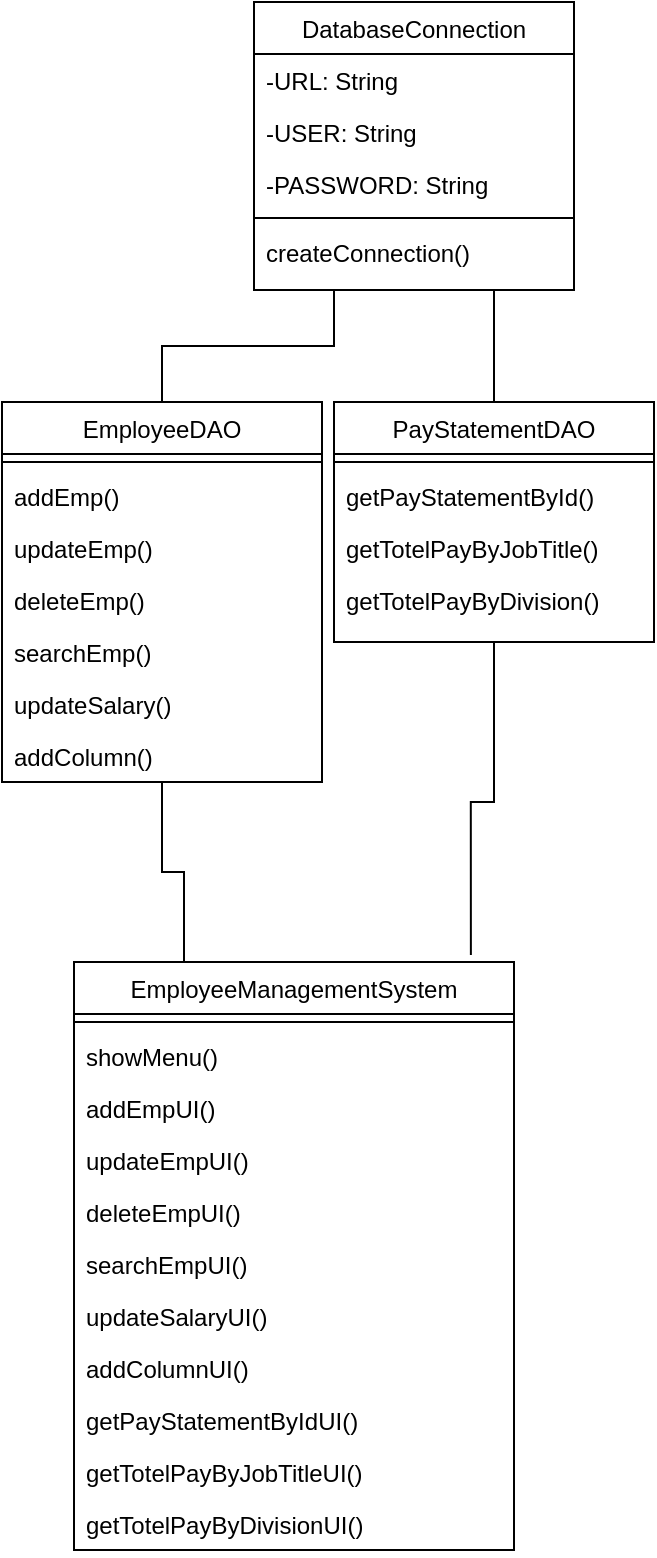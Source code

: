 <mxfile version="24.7.1" type="github">
  <diagram id="C5RBs43oDa-KdzZeNtuy" name="Page-1">
    <mxGraphModel dx="823" dy="1540" grid="1" gridSize="10" guides="1" tooltips="1" connect="1" arrows="1" fold="1" page="1" pageScale="1" pageWidth="827" pageHeight="1169" math="0" shadow="0">
      <root>
        <mxCell id="WIyWlLk6GJQsqaUBKTNV-0" />
        <mxCell id="WIyWlLk6GJQsqaUBKTNV-1" parent="WIyWlLk6GJQsqaUBKTNV-0" />
        <mxCell id="AhQCmia05qZnpwj6XjRJ-30" style="edgeStyle=orthogonalEdgeStyle;rounded=0;orthogonalLoop=1;jettySize=auto;html=1;entryX=0.25;entryY=0;entryDx=0;entryDy=0;endArrow=none;endFill=0;" parent="WIyWlLk6GJQsqaUBKTNV-1" source="zkfFHV4jXpPFQw0GAbJ--6" target="AhQCmia05qZnpwj6XjRJ-11" edge="1">
          <mxGeometry relative="1" as="geometry" />
        </mxCell>
        <mxCell id="AhQCmia05qZnpwj6XjRJ-41" style="edgeStyle=orthogonalEdgeStyle;rounded=0;orthogonalLoop=1;jettySize=auto;html=1;entryX=0.25;entryY=1;entryDx=0;entryDy=0;endArrow=none;endFill=0;startArrow=none;startFill=0;" parent="WIyWlLk6GJQsqaUBKTNV-1" source="zkfFHV4jXpPFQw0GAbJ--6" target="AhQCmia05qZnpwj6XjRJ-16" edge="1">
          <mxGeometry relative="1" as="geometry">
            <mxPoint x="300" y="160" as="targetPoint" />
          </mxGeometry>
        </mxCell>
        <mxCell id="zkfFHV4jXpPFQw0GAbJ--6" value="EmployeeDAO" style="swimlane;fontStyle=0;align=center;verticalAlign=top;childLayout=stackLayout;horizontal=1;startSize=26;horizontalStack=0;resizeParent=1;resizeLast=0;collapsible=1;marginBottom=0;rounded=0;shadow=0;strokeWidth=1;" parent="WIyWlLk6GJQsqaUBKTNV-1" vertex="1">
          <mxGeometry x="254" y="270" width="160" height="190" as="geometry">
            <mxRectangle x="130" y="380" width="160" height="26" as="alternateBounds" />
          </mxGeometry>
        </mxCell>
        <mxCell id="zkfFHV4jXpPFQw0GAbJ--9" value="" style="line;html=1;strokeWidth=1;align=left;verticalAlign=middle;spacingTop=-1;spacingLeft=3;spacingRight=3;rotatable=0;labelPosition=right;points=[];portConstraint=eastwest;" parent="zkfFHV4jXpPFQw0GAbJ--6" vertex="1">
          <mxGeometry y="26" width="160" height="8" as="geometry" />
        </mxCell>
        <mxCell id="AhQCmia05qZnpwj6XjRJ-0" value="addEmp()" style="text;align=left;verticalAlign=top;spacingLeft=4;spacingRight=4;overflow=hidden;rotatable=0;points=[[0,0.5],[1,0.5]];portConstraint=eastwest;" parent="zkfFHV4jXpPFQw0GAbJ--6" vertex="1">
          <mxGeometry y="34" width="160" height="26" as="geometry" />
        </mxCell>
        <mxCell id="AhQCmia05qZnpwj6XjRJ-1" value="updateEmp()" style="text;align=left;verticalAlign=top;spacingLeft=4;spacingRight=4;overflow=hidden;rotatable=0;points=[[0,0.5],[1,0.5]];portConstraint=eastwest;" parent="zkfFHV4jXpPFQw0GAbJ--6" vertex="1">
          <mxGeometry y="60" width="160" height="26" as="geometry" />
        </mxCell>
        <mxCell id="AhQCmia05qZnpwj6XjRJ-2" value="deleteEmp()" style="text;align=left;verticalAlign=top;spacingLeft=4;spacingRight=4;overflow=hidden;rotatable=0;points=[[0,0.5],[1,0.5]];portConstraint=eastwest;" parent="zkfFHV4jXpPFQw0GAbJ--6" vertex="1">
          <mxGeometry y="86" width="160" height="26" as="geometry" />
        </mxCell>
        <mxCell id="AhQCmia05qZnpwj6XjRJ-3" value="searchEmp()" style="text;align=left;verticalAlign=top;spacingLeft=4;spacingRight=4;overflow=hidden;rotatable=0;points=[[0,0.5],[1,0.5]];portConstraint=eastwest;" parent="zkfFHV4jXpPFQw0GAbJ--6" vertex="1">
          <mxGeometry y="112" width="160" height="26" as="geometry" />
        </mxCell>
        <mxCell id="AhQCmia05qZnpwj6XjRJ-10" value="updateSalary()" style="text;align=left;verticalAlign=top;spacingLeft=4;spacingRight=4;overflow=hidden;rotatable=0;points=[[0,0.5],[1,0.5]];portConstraint=eastwest;" parent="zkfFHV4jXpPFQw0GAbJ--6" vertex="1">
          <mxGeometry y="138" width="160" height="26" as="geometry" />
        </mxCell>
        <mxCell id="AhQCmia05qZnpwj6XjRJ-9" value="addColumn()" style="text;align=left;verticalAlign=top;spacingLeft=4;spacingRight=4;overflow=hidden;rotatable=0;points=[[0,0.5],[1,0.5]];portConstraint=eastwest;" parent="zkfFHV4jXpPFQw0GAbJ--6" vertex="1">
          <mxGeometry y="164" width="160" height="26" as="geometry" />
        </mxCell>
        <mxCell id="AhQCmia05qZnpwj6XjRJ-27" style="edgeStyle=orthogonalEdgeStyle;rounded=0;orthogonalLoop=1;jettySize=auto;html=1;endArrow=none;endFill=0;entryX=0.902;entryY=-0.012;entryDx=0;entryDy=0;entryPerimeter=0;" parent="WIyWlLk6GJQsqaUBKTNV-1" source="zkfFHV4jXpPFQw0GAbJ--13" target="AhQCmia05qZnpwj6XjRJ-11" edge="1">
          <mxGeometry relative="1" as="geometry" />
        </mxCell>
        <mxCell id="AhQCmia05qZnpwj6XjRJ-42" style="edgeStyle=orthogonalEdgeStyle;rounded=0;orthogonalLoop=1;jettySize=auto;html=1;entryX=0.75;entryY=1;entryDx=0;entryDy=0;endArrow=none;endFill=0;startArrow=none;startFill=0;" parent="WIyWlLk6GJQsqaUBKTNV-1" source="zkfFHV4jXpPFQw0GAbJ--13" target="AhQCmia05qZnpwj6XjRJ-16" edge="1">
          <mxGeometry relative="1" as="geometry" />
        </mxCell>
        <mxCell id="zkfFHV4jXpPFQw0GAbJ--13" value="PayStatementDAO" style="swimlane;fontStyle=0;align=center;verticalAlign=top;childLayout=stackLayout;horizontal=1;startSize=26;horizontalStack=0;resizeParent=1;resizeLast=0;collapsible=1;marginBottom=0;rounded=0;shadow=0;strokeWidth=1;" parent="WIyWlLk6GJQsqaUBKTNV-1" vertex="1">
          <mxGeometry x="420" y="270" width="160" height="120" as="geometry">
            <mxRectangle x="340" y="380" width="170" height="26" as="alternateBounds" />
          </mxGeometry>
        </mxCell>
        <mxCell id="zkfFHV4jXpPFQw0GAbJ--15" value="" style="line;html=1;strokeWidth=1;align=left;verticalAlign=middle;spacingTop=-1;spacingLeft=3;spacingRight=3;rotatable=0;labelPosition=right;points=[];portConstraint=eastwest;" parent="zkfFHV4jXpPFQw0GAbJ--13" vertex="1">
          <mxGeometry y="26" width="160" height="8" as="geometry" />
        </mxCell>
        <mxCell id="AhQCmia05qZnpwj6XjRJ-5" value="getPayStatementById()" style="text;align=left;verticalAlign=top;spacingLeft=4;spacingRight=4;overflow=hidden;rotatable=0;points=[[0,0.5],[1,0.5]];portConstraint=eastwest;" parent="zkfFHV4jXpPFQw0GAbJ--13" vertex="1">
          <mxGeometry y="34" width="160" height="26" as="geometry" />
        </mxCell>
        <mxCell id="AhQCmia05qZnpwj6XjRJ-6" value="getTotelPayByJobTitle()" style="text;align=left;verticalAlign=top;spacingLeft=4;spacingRight=4;overflow=hidden;rotatable=0;points=[[0,0.5],[1,0.5]];portConstraint=eastwest;" parent="zkfFHV4jXpPFQw0GAbJ--13" vertex="1">
          <mxGeometry y="60" width="160" height="26" as="geometry" />
        </mxCell>
        <mxCell id="AhQCmia05qZnpwj6XjRJ-7" value="getTotelPayByDivision()" style="text;align=left;verticalAlign=top;spacingLeft=4;spacingRight=4;overflow=hidden;rotatable=0;points=[[0,0.5],[1,0.5]];portConstraint=eastwest;" parent="zkfFHV4jXpPFQw0GAbJ--13" vertex="1">
          <mxGeometry y="86" width="160" height="26" as="geometry" />
        </mxCell>
        <mxCell id="AhQCmia05qZnpwj6XjRJ-11" value="EmployeeManagementSystem" style="swimlane;fontStyle=0;align=center;verticalAlign=top;childLayout=stackLayout;horizontal=1;startSize=26;horizontalStack=0;resizeParent=1;resizeLast=0;collapsible=1;marginBottom=0;rounded=0;shadow=0;strokeWidth=1;" parent="WIyWlLk6GJQsqaUBKTNV-1" vertex="1">
          <mxGeometry x="290" y="550" width="220" height="294" as="geometry">
            <mxRectangle x="340" y="380" width="170" height="26" as="alternateBounds" />
          </mxGeometry>
        </mxCell>
        <mxCell id="AhQCmia05qZnpwj6XjRJ-12" value="" style="line;html=1;strokeWidth=1;align=left;verticalAlign=middle;spacingTop=-1;spacingLeft=3;spacingRight=3;rotatable=0;labelPosition=right;points=[];portConstraint=eastwest;" parent="AhQCmia05qZnpwj6XjRJ-11" vertex="1">
          <mxGeometry y="26" width="220" height="8" as="geometry" />
        </mxCell>
        <mxCell id="AhQCmia05qZnpwj6XjRJ-25" value="showMenu()" style="text;align=left;verticalAlign=top;spacingLeft=4;spacingRight=4;overflow=hidden;rotatable=0;points=[[0,0.5],[1,0.5]];portConstraint=eastwest;" parent="AhQCmia05qZnpwj6XjRJ-11" vertex="1">
          <mxGeometry y="34" width="220" height="26" as="geometry" />
        </mxCell>
        <mxCell id="E92chik7sLoNUpoqtJa6-25" value="addEmpUI()" style="text;align=left;verticalAlign=top;spacingLeft=4;spacingRight=4;overflow=hidden;rotatable=0;points=[[0,0.5],[1,0.5]];portConstraint=eastwest;" parent="AhQCmia05qZnpwj6XjRJ-11" vertex="1">
          <mxGeometry y="60" width="220" height="26" as="geometry" />
        </mxCell>
        <mxCell id="E92chik7sLoNUpoqtJa6-26" value="updateEmpUI()" style="text;align=left;verticalAlign=top;spacingLeft=4;spacingRight=4;overflow=hidden;rotatable=0;points=[[0,0.5],[1,0.5]];portConstraint=eastwest;" parent="AhQCmia05qZnpwj6XjRJ-11" vertex="1">
          <mxGeometry y="86" width="220" height="26" as="geometry" />
        </mxCell>
        <mxCell id="E92chik7sLoNUpoqtJa6-27" value="deleteEmpUI()" style="text;align=left;verticalAlign=top;spacingLeft=4;spacingRight=4;overflow=hidden;rotatable=0;points=[[0,0.5],[1,0.5]];portConstraint=eastwest;" parent="AhQCmia05qZnpwj6XjRJ-11" vertex="1">
          <mxGeometry y="112" width="220" height="26" as="geometry" />
        </mxCell>
        <mxCell id="E92chik7sLoNUpoqtJa6-28" value="searchEmpUI()" style="text;align=left;verticalAlign=top;spacingLeft=4;spacingRight=4;overflow=hidden;rotatable=0;points=[[0,0.5],[1,0.5]];portConstraint=eastwest;" parent="AhQCmia05qZnpwj6XjRJ-11" vertex="1">
          <mxGeometry y="138" width="220" height="26" as="geometry" />
        </mxCell>
        <mxCell id="E92chik7sLoNUpoqtJa6-30" value="updateSalaryUI()" style="text;align=left;verticalAlign=top;spacingLeft=4;spacingRight=4;overflow=hidden;rotatable=0;points=[[0,0.5],[1,0.5]];portConstraint=eastwest;" parent="AhQCmia05qZnpwj6XjRJ-11" vertex="1">
          <mxGeometry y="164" width="220" height="26" as="geometry" />
        </mxCell>
        <mxCell id="E92chik7sLoNUpoqtJa6-29" value="addColumnUI()" style="text;align=left;verticalAlign=top;spacingLeft=4;spacingRight=4;overflow=hidden;rotatable=0;points=[[0,0.5],[1,0.5]];portConstraint=eastwest;" parent="AhQCmia05qZnpwj6XjRJ-11" vertex="1">
          <mxGeometry y="190" width="220" height="26" as="geometry" />
        </mxCell>
        <mxCell id="TOlJj72MWKn4zrrC5AWX-0" value="getPayStatementByIdUI()" style="text;align=left;verticalAlign=top;spacingLeft=4;spacingRight=4;overflow=hidden;rotatable=0;points=[[0,0.5],[1,0.5]];portConstraint=eastwest;" parent="AhQCmia05qZnpwj6XjRJ-11" vertex="1">
          <mxGeometry y="216" width="220" height="26" as="geometry" />
        </mxCell>
        <mxCell id="TOlJj72MWKn4zrrC5AWX-1" value="getTotelPayByJobTitleUI()" style="text;align=left;verticalAlign=top;spacingLeft=4;spacingRight=4;overflow=hidden;rotatable=0;points=[[0,0.5],[1,0.5]];portConstraint=eastwest;" parent="AhQCmia05qZnpwj6XjRJ-11" vertex="1">
          <mxGeometry y="242" width="220" height="26" as="geometry" />
        </mxCell>
        <mxCell id="TOlJj72MWKn4zrrC5AWX-2" value="getTotelPayByDivisionUI()" style="text;align=left;verticalAlign=top;spacingLeft=4;spacingRight=4;overflow=hidden;rotatable=0;points=[[0,0.5],[1,0.5]];portConstraint=eastwest;" parent="AhQCmia05qZnpwj6XjRJ-11" vertex="1">
          <mxGeometry y="268" width="220" height="26" as="geometry" />
        </mxCell>
        <mxCell id="AhQCmia05qZnpwj6XjRJ-16" value="DatabaseConnection" style="swimlane;fontStyle=0;align=center;verticalAlign=top;childLayout=stackLayout;horizontal=1;startSize=26;horizontalStack=0;resizeParent=1;resizeLast=0;collapsible=1;marginBottom=0;rounded=0;shadow=0;strokeWidth=1;" parent="WIyWlLk6GJQsqaUBKTNV-1" vertex="1">
          <mxGeometry x="380" y="70" width="160" height="144" as="geometry">
            <mxRectangle x="340" y="380" width="170" height="26" as="alternateBounds" />
          </mxGeometry>
        </mxCell>
        <mxCell id="AhQCmia05qZnpwj6XjRJ-21" value="-URL: String" style="text;align=left;verticalAlign=top;spacingLeft=4;spacingRight=4;overflow=hidden;rotatable=0;points=[[0,0.5],[1,0.5]];portConstraint=eastwest;" parent="AhQCmia05qZnpwj6XjRJ-16" vertex="1">
          <mxGeometry y="26" width="160" height="26" as="geometry" />
        </mxCell>
        <mxCell id="AhQCmia05qZnpwj6XjRJ-22" value="-USER: String" style="text;align=left;verticalAlign=top;spacingLeft=4;spacingRight=4;overflow=hidden;rotatable=0;points=[[0,0.5],[1,0.5]];portConstraint=eastwest;" parent="AhQCmia05qZnpwj6XjRJ-16" vertex="1">
          <mxGeometry y="52" width="160" height="26" as="geometry" />
        </mxCell>
        <mxCell id="AhQCmia05qZnpwj6XjRJ-23" value="-PASSWORD: String" style="text;align=left;verticalAlign=top;spacingLeft=4;spacingRight=4;overflow=hidden;rotatable=0;points=[[0,0.5],[1,0.5]];portConstraint=eastwest;" parent="AhQCmia05qZnpwj6XjRJ-16" vertex="1">
          <mxGeometry y="78" width="160" height="26" as="geometry" />
        </mxCell>
        <mxCell id="AhQCmia05qZnpwj6XjRJ-17" value="" style="line;html=1;strokeWidth=1;align=left;verticalAlign=middle;spacingTop=-1;spacingLeft=3;spacingRight=3;rotatable=0;labelPosition=right;points=[];portConstraint=eastwest;" parent="AhQCmia05qZnpwj6XjRJ-16" vertex="1">
          <mxGeometry y="104" width="160" height="8" as="geometry" />
        </mxCell>
        <mxCell id="AhQCmia05qZnpwj6XjRJ-24" value="createConnection()" style="text;align=left;verticalAlign=top;spacingLeft=4;spacingRight=4;overflow=hidden;rotatable=0;points=[[0,0.5],[1,0.5]];portConstraint=eastwest;" parent="AhQCmia05qZnpwj6XjRJ-16" vertex="1">
          <mxGeometry y="112" width="160" height="26" as="geometry" />
        </mxCell>
      </root>
    </mxGraphModel>
  </diagram>
</mxfile>
